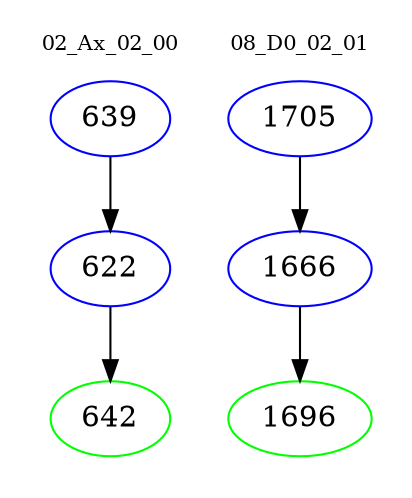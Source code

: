 digraph{
subgraph cluster_0 {
color = white
label = "02_Ax_02_00";
fontsize=10;
T0_639 [label="639", color="blue"]
T0_639 -> T0_622 [color="black"]
T0_622 [label="622", color="blue"]
T0_622 -> T0_642 [color="black"]
T0_642 [label="642", color="green"]
}
subgraph cluster_1 {
color = white
label = "08_D0_02_01";
fontsize=10;
T1_1705 [label="1705", color="blue"]
T1_1705 -> T1_1666 [color="black"]
T1_1666 [label="1666", color="blue"]
T1_1666 -> T1_1696 [color="black"]
T1_1696 [label="1696", color="green"]
}
}

